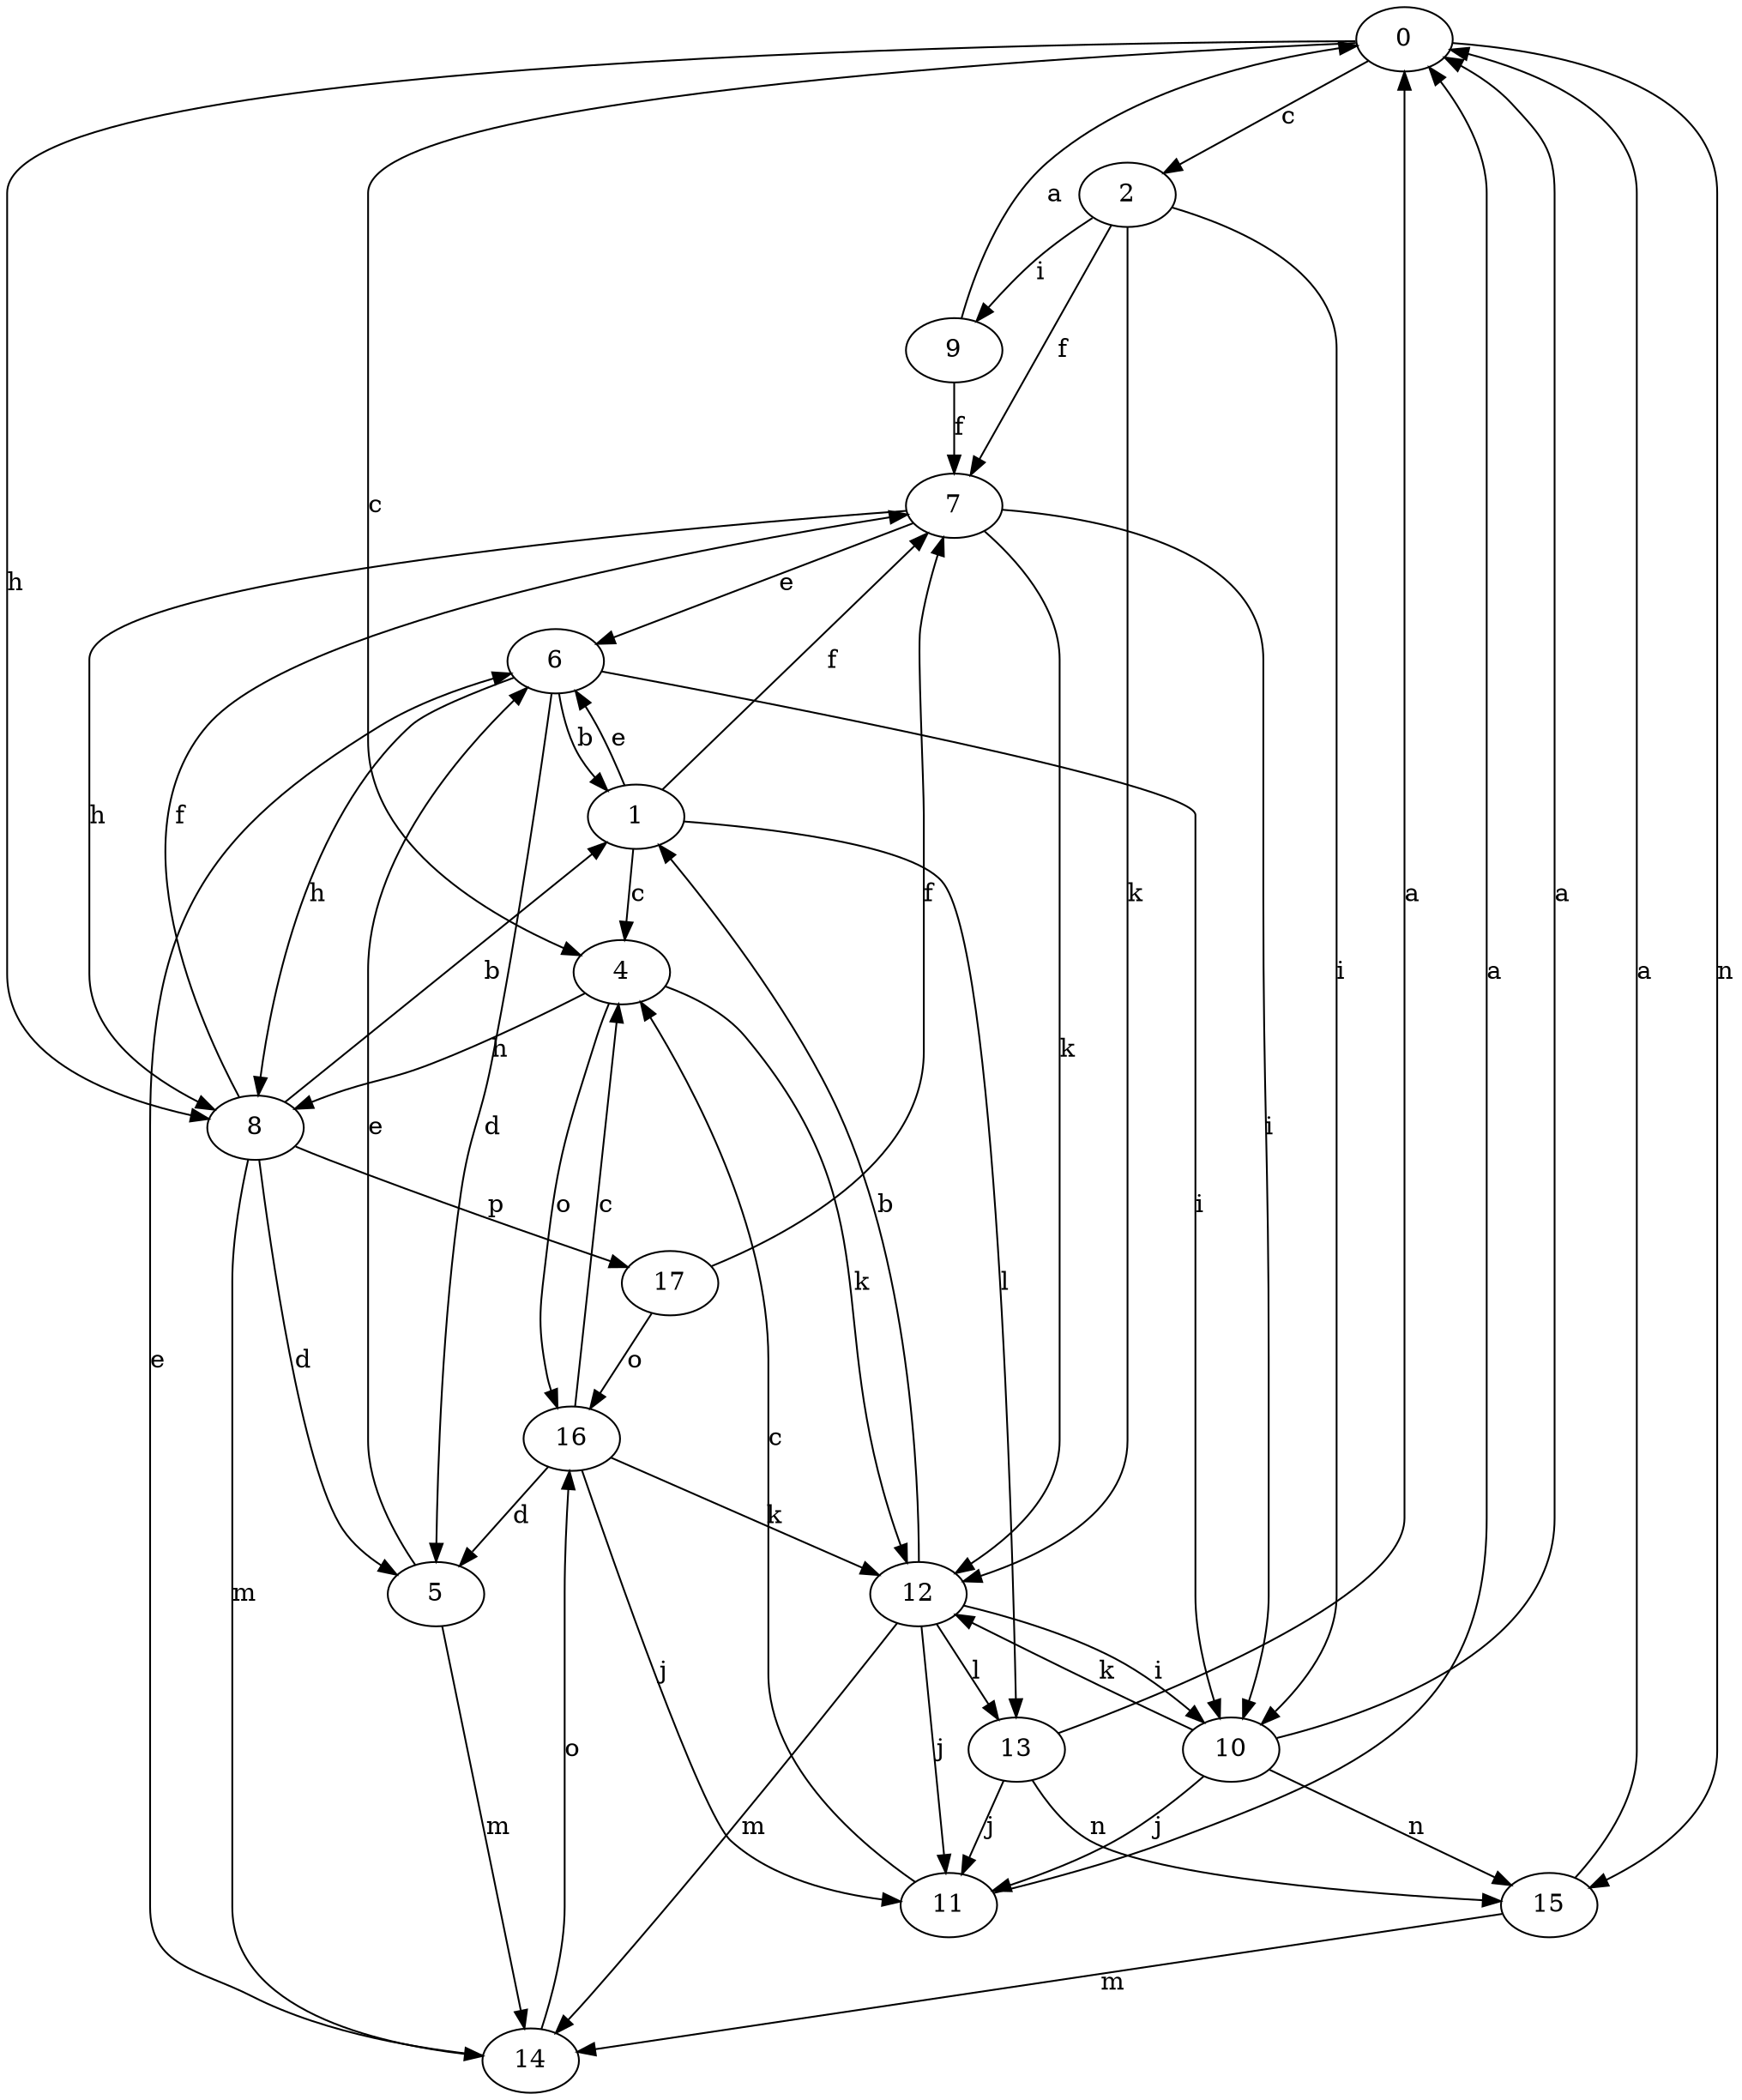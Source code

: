 strict digraph  {
0;
1;
2;
4;
5;
6;
7;
8;
9;
10;
11;
12;
13;
14;
15;
16;
17;
0 -> 2  [label=c];
0 -> 4  [label=c];
0 -> 8  [label=h];
0 -> 15  [label=n];
1 -> 4  [label=c];
1 -> 6  [label=e];
1 -> 7  [label=f];
1 -> 13  [label=l];
2 -> 7  [label=f];
2 -> 9  [label=i];
2 -> 10  [label=i];
2 -> 12  [label=k];
4 -> 8  [label=h];
4 -> 12  [label=k];
4 -> 16  [label=o];
5 -> 6  [label=e];
5 -> 14  [label=m];
6 -> 1  [label=b];
6 -> 5  [label=d];
6 -> 8  [label=h];
6 -> 10  [label=i];
7 -> 6  [label=e];
7 -> 8  [label=h];
7 -> 10  [label=i];
7 -> 12  [label=k];
8 -> 1  [label=b];
8 -> 5  [label=d];
8 -> 7  [label=f];
8 -> 14  [label=m];
8 -> 17  [label=p];
9 -> 0  [label=a];
9 -> 7  [label=f];
10 -> 0  [label=a];
10 -> 11  [label=j];
10 -> 12  [label=k];
10 -> 15  [label=n];
11 -> 0  [label=a];
11 -> 4  [label=c];
12 -> 1  [label=b];
12 -> 10  [label=i];
12 -> 11  [label=j];
12 -> 13  [label=l];
12 -> 14  [label=m];
13 -> 0  [label=a];
13 -> 11  [label=j];
13 -> 15  [label=n];
14 -> 6  [label=e];
14 -> 16  [label=o];
15 -> 0  [label=a];
15 -> 14  [label=m];
16 -> 4  [label=c];
16 -> 5  [label=d];
16 -> 11  [label=j];
16 -> 12  [label=k];
17 -> 7  [label=f];
17 -> 16  [label=o];
}

